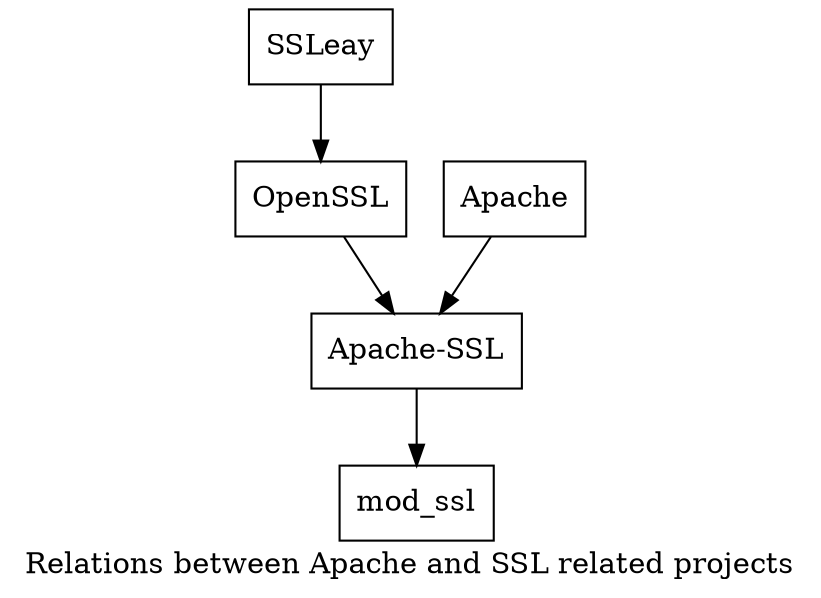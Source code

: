 digraph G {
	node [shape=record];
/*	edge [arrowhead=none];
	rankdir="LR";
*/	
	SSLeay -> OpenSSL -> "Apache-SSL" -> mod_ssl
	Apache -> "Apache-SSL"
	
	label="Relations between Apache and SSL related projects"
		
}